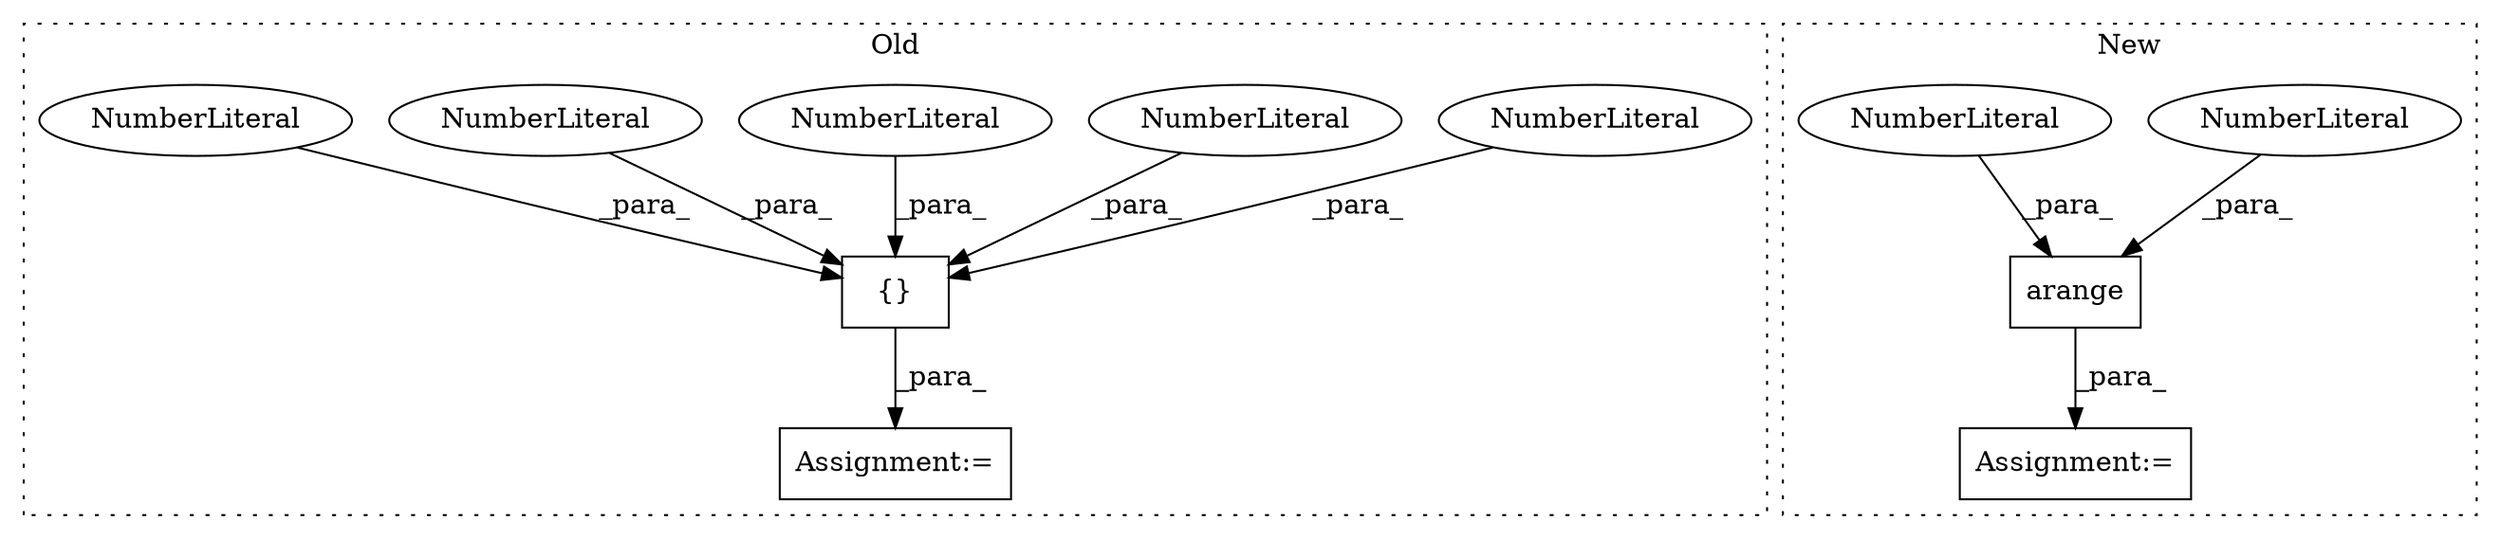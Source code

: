 digraph G {
subgraph cluster0 {
1 [label="{}" a="4" s="7609,7619" l="1,1" shape="box"];
4 [label="Assignment:=" a="7" s="7579" l="1" shape="box"];
7 [label="NumberLiteral" a="34" s="7616" l="1" shape="ellipse"];
8 [label="NumberLiteral" a="34" s="7618" l="1" shape="ellipse"];
9 [label="NumberLiteral" a="34" s="7612" l="1" shape="ellipse"];
10 [label="NumberLiteral" a="34" s="7610" l="1" shape="ellipse"];
11 [label="NumberLiteral" a="34" s="7614" l="1" shape="ellipse"];
label = "Old";
style="dotted";
}
subgraph cluster1 {
2 [label="arange" a="32" s="7784,7807" l="7,1" shape="box"];
3 [label="Assignment:=" a="7" s="7872" l="1" shape="box"];
5 [label="NumberLiteral" a="34" s="7806" l="1" shape="ellipse"];
6 [label="NumberLiteral" a="34" s="7791" l="1" shape="ellipse"];
label = "New";
style="dotted";
}
1 -> 4 [label="_para_"];
2 -> 3 [label="_para_"];
5 -> 2 [label="_para_"];
6 -> 2 [label="_para_"];
7 -> 1 [label="_para_"];
8 -> 1 [label="_para_"];
9 -> 1 [label="_para_"];
10 -> 1 [label="_para_"];
11 -> 1 [label="_para_"];
}
